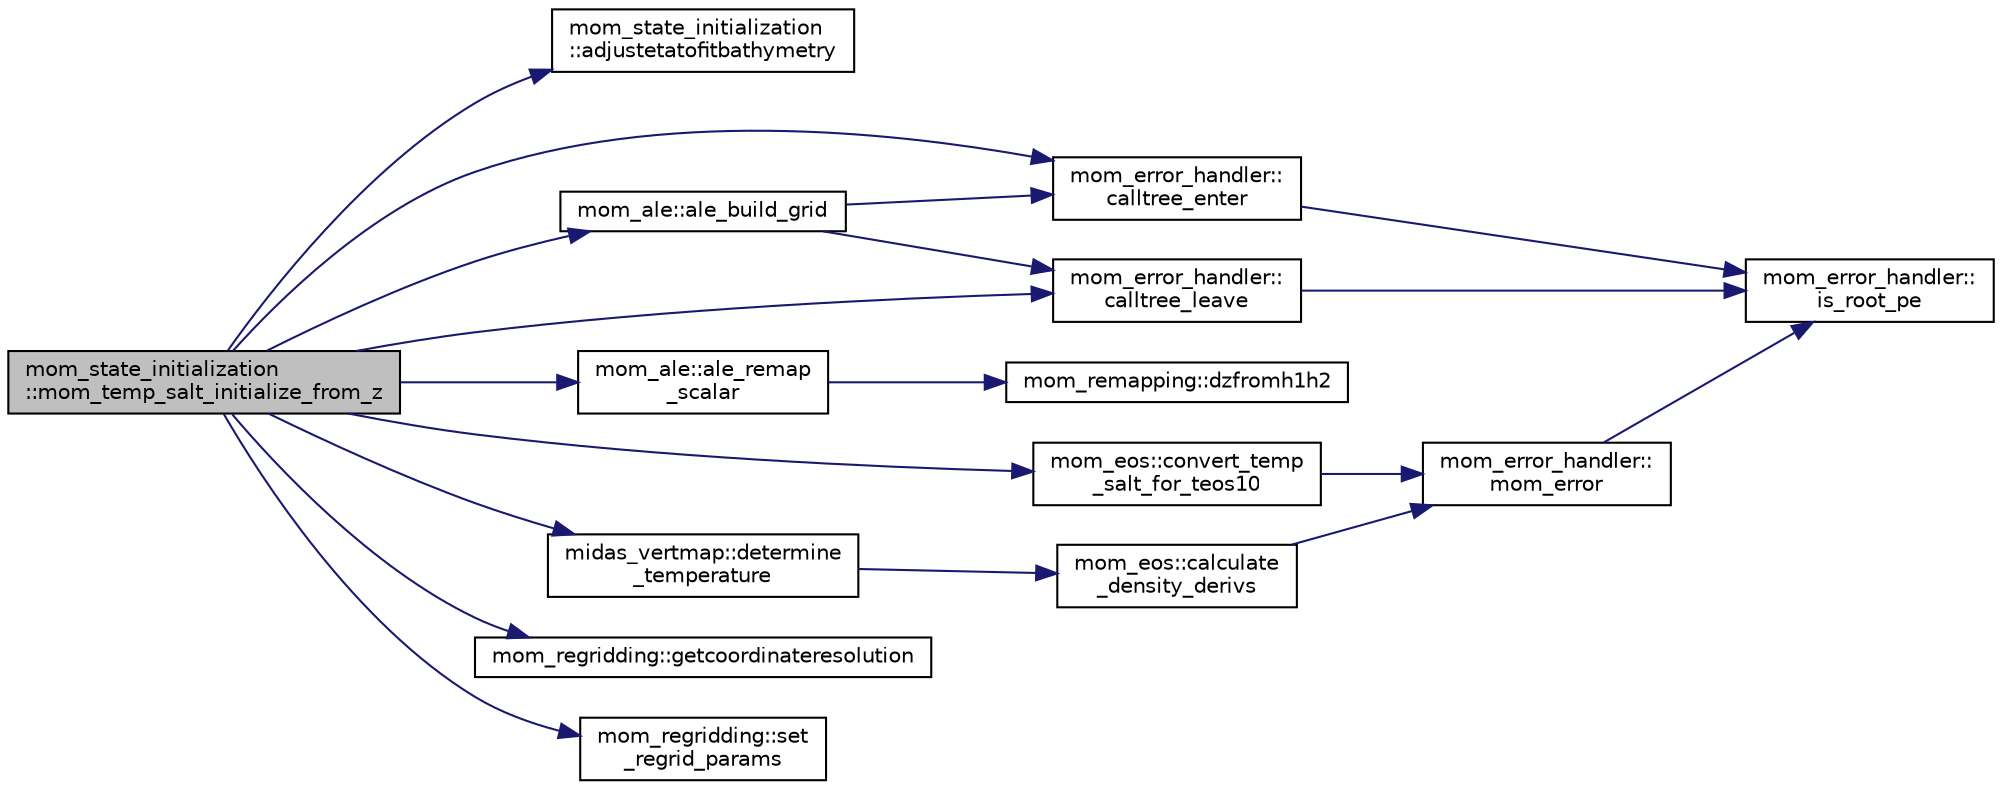 digraph "mom_state_initialization::mom_temp_salt_initialize_from_z"
{
 // INTERACTIVE_SVG=YES
  edge [fontname="Helvetica",fontsize="10",labelfontname="Helvetica",labelfontsize="10"];
  node [fontname="Helvetica",fontsize="10",shape=record];
  rankdir="LR";
  Node295 [label="mom_state_initialization\l::mom_temp_salt_initialize_from_z",height=0.2,width=0.4,color="black", fillcolor="grey75", style="filled", fontcolor="black"];
  Node295 -> Node296 [color="midnightblue",fontsize="10",style="solid",fontname="Helvetica"];
  Node296 [label="mom_state_initialization\l::adjustetatofitbathymetry",height=0.2,width=0.4,color="black", fillcolor="white", style="filled",URL="$namespacemom__state__initialization.html#a7252819826e260c3937db9cf983dcf82",tooltip="Adjust interface heights to fit the bathymetry and diagnose layer thickness. If the bottom most inter..."];
  Node295 -> Node297 [color="midnightblue",fontsize="10",style="solid",fontname="Helvetica"];
  Node297 [label="mom_ale::ale_build_grid",height=0.2,width=0.4,color="black", fillcolor="white", style="filled",URL="$namespacemom__ale.html#ac81ebcd85a340ee69481cffd98848eb1",tooltip="Generates new grid. "];
  Node297 -> Node298 [color="midnightblue",fontsize="10",style="solid",fontname="Helvetica"];
  Node298 [label="mom_error_handler::\lcalltree_enter",height=0.2,width=0.4,color="black", fillcolor="white", style="filled",URL="$namespacemom__error__handler.html#a9cda07a87815f0e5594066162b4345c3",tooltip="Writes a message about entering a subroutine if call tree reporting is active. "];
  Node298 -> Node299 [color="midnightblue",fontsize="10",style="solid",fontname="Helvetica"];
  Node299 [label="mom_error_handler::\lis_root_pe",height=0.2,width=0.4,color="black", fillcolor="white", style="filled",URL="$namespacemom__error__handler.html#ad5f00a53059c72fe2332d1436c80ca71"];
  Node297 -> Node300 [color="midnightblue",fontsize="10",style="solid",fontname="Helvetica"];
  Node300 [label="mom_error_handler::\lcalltree_leave",height=0.2,width=0.4,color="black", fillcolor="white", style="filled",URL="$namespacemom__error__handler.html#a88ea67781e2ed9b73ab7eac8ea5e8578",tooltip="Writes a message about leaving a subroutine if call tree reporting is active. "];
  Node300 -> Node299 [color="midnightblue",fontsize="10",style="solid",fontname="Helvetica"];
  Node295 -> Node301 [color="midnightblue",fontsize="10",style="solid",fontname="Helvetica"];
  Node301 [label="mom_ale::ale_remap\l_scalar",height=0.2,width=0.4,color="black", fillcolor="white", style="filled",URL="$namespacemom__ale.html#aab30651699eb2cd8dc5a67c8e03474ee",tooltip="Remaps a single scalar between grids described by thicknesses h_src and h_dst. h_dst must be dimensio..."];
  Node301 -> Node302 [color="midnightblue",fontsize="10",style="solid",fontname="Helvetica"];
  Node302 [label="mom_remapping::dzfromh1h2",height=0.2,width=0.4,color="black", fillcolor="white", style="filled",URL="$namespacemom__remapping.html#a494289c324db2496816f2687f4ceea76",tooltip="Calculates the change in interface positions based on h1 and h2. "];
  Node295 -> Node298 [color="midnightblue",fontsize="10",style="solid",fontname="Helvetica"];
  Node295 -> Node300 [color="midnightblue",fontsize="10",style="solid",fontname="Helvetica"];
  Node295 -> Node303 [color="midnightblue",fontsize="10",style="solid",fontname="Helvetica"];
  Node303 [label="mom_eos::convert_temp\l_salt_for_teos10",height=0.2,width=0.4,color="black", fillcolor="white", style="filled",URL="$namespacemom__eos.html#ab40dc6399be511adf8181e8ab84dabd7",tooltip="Convert T&S to Absolute Salinity and Conservative Temperature if using TEOS10. "];
  Node303 -> Node304 [color="midnightblue",fontsize="10",style="solid",fontname="Helvetica"];
  Node304 [label="mom_error_handler::\lmom_error",height=0.2,width=0.4,color="black", fillcolor="white", style="filled",URL="$namespacemom__error__handler.html#a460cfb79a06c29fc249952c2a3710d67"];
  Node304 -> Node299 [color="midnightblue",fontsize="10",style="solid",fontname="Helvetica"];
  Node295 -> Node305 [color="midnightblue",fontsize="10",style="solid",fontname="Helvetica"];
  Node305 [label="midas_vertmap::determine\l_temperature",height=0.2,width=0.4,color="black", fillcolor="white", style="filled",URL="$namespacemidas__vertmap.html#aaa8a9e13494c4d80d09c162e0a02d6eb"];
  Node305 -> Node306 [color="midnightblue",fontsize="10",style="solid",fontname="Helvetica"];
  Node306 [label="mom_eos::calculate\l_density_derivs",height=0.2,width=0.4,color="black", fillcolor="white", style="filled",URL="$namespacemom__eos.html#a204529f8434a0322314e6ce2a9762436",tooltip="Calls the appropriate subroutine to calculate density derivatives for 1-D array inputs. "];
  Node306 -> Node304 [color="midnightblue",fontsize="10",style="solid",fontname="Helvetica"];
  Node295 -> Node307 [color="midnightblue",fontsize="10",style="solid",fontname="Helvetica"];
  Node307 [label="mom_regridding::getcoordinateresolution",height=0.2,width=0.4,color="black", fillcolor="white", style="filled",URL="$namespacemom__regridding.html#aea8e51bd450503f56264f7bd468a51fc"];
  Node295 -> Node308 [color="midnightblue",fontsize="10",style="solid",fontname="Helvetica"];
  Node308 [label="mom_regridding::set\l_regrid_params",height=0.2,width=0.4,color="black", fillcolor="white", style="filled",URL="$namespacemom__regridding.html#a92ee618890e604fd9730bce53c9d313f",tooltip="Can be used to set any of the parameters for MOM_regridding. "];
}
